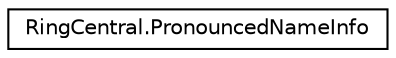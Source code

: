digraph "Graphical Class Hierarchy"
{
 // LATEX_PDF_SIZE
  edge [fontname="Helvetica",fontsize="10",labelfontname="Helvetica",labelfontsize="10"];
  node [fontname="Helvetica",fontsize="10",shape=record];
  rankdir="LR";
  Node0 [label="RingCentral.PronouncedNameInfo",height=0.2,width=0.4,color="black", fillcolor="white", style="filled",URL="$classRingCentral_1_1PronouncedNameInfo.html",tooltip=" "];
}
